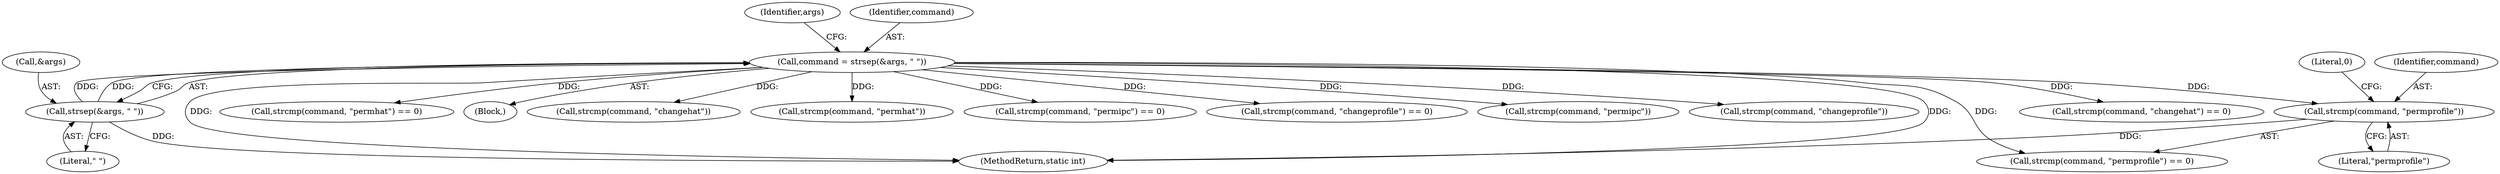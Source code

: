digraph "0_linux_a5b2c5b2ad5853591a6cac6134cd0f599a720865@API" {
"1000244" [label="(Call,strcmp(command, \"permprofile\"))"];
"1000158" [label="(Call,command = strsep(&args, \" \"))"];
"1000160" [label="(Call,strsep(&args, \" \"))"];
"1000160" [label="(Call,strsep(&args, \" \"))"];
"1000166" [label="(Identifier,args)"];
"1000246" [label="(Literal,\"permprofile\")"];
"1000198" [label="(Call,strcmp(command, \"changehat\") == 0)"];
"1000158" [label="(Call,command = strsep(&args, \" \"))"];
"1000245" [label="(Identifier,command)"];
"1000243" [label="(Call,strcmp(command, \"permprofile\") == 0)"];
"1000163" [label="(Literal,\" \")"];
"1000161" [label="(Call,&args)"];
"1000213" [label="(Call,strcmp(command, \"permhat\") == 0)"];
"1000108" [label="(Block,)"];
"1000199" [label="(Call,strcmp(command, \"changehat\"))"];
"1000247" [label="(Literal,0)"];
"1000214" [label="(Call,strcmp(command, \"permhat\"))"];
"1000159" [label="(Identifier,command)"];
"1000258" [label="(Call,strcmp(command, \"permipc\") == 0)"];
"1000227" [label="(Call,strcmp(command, \"changeprofile\") == 0)"];
"1000259" [label="(Call,strcmp(command, \"permipc\"))"];
"1000244" [label="(Call,strcmp(command, \"permprofile\"))"];
"1000228" [label="(Call,strcmp(command, \"changeprofile\"))"];
"1000333" [label="(MethodReturn,static int)"];
"1000244" -> "1000243"  [label="AST: "];
"1000244" -> "1000246"  [label="CFG: "];
"1000245" -> "1000244"  [label="AST: "];
"1000246" -> "1000244"  [label="AST: "];
"1000247" -> "1000244"  [label="CFG: "];
"1000244" -> "1000333"  [label="DDG: "];
"1000158" -> "1000244"  [label="DDG: "];
"1000158" -> "1000108"  [label="AST: "];
"1000158" -> "1000160"  [label="CFG: "];
"1000159" -> "1000158"  [label="AST: "];
"1000160" -> "1000158"  [label="AST: "];
"1000166" -> "1000158"  [label="CFG: "];
"1000158" -> "1000333"  [label="DDG: "];
"1000158" -> "1000333"  [label="DDG: "];
"1000160" -> "1000158"  [label="DDG: "];
"1000160" -> "1000158"  [label="DDG: "];
"1000158" -> "1000198"  [label="DDG: "];
"1000158" -> "1000199"  [label="DDG: "];
"1000158" -> "1000213"  [label="DDG: "];
"1000158" -> "1000214"  [label="DDG: "];
"1000158" -> "1000227"  [label="DDG: "];
"1000158" -> "1000228"  [label="DDG: "];
"1000158" -> "1000243"  [label="DDG: "];
"1000158" -> "1000258"  [label="DDG: "];
"1000158" -> "1000259"  [label="DDG: "];
"1000160" -> "1000163"  [label="CFG: "];
"1000161" -> "1000160"  [label="AST: "];
"1000163" -> "1000160"  [label="AST: "];
"1000160" -> "1000333"  [label="DDG: "];
}
